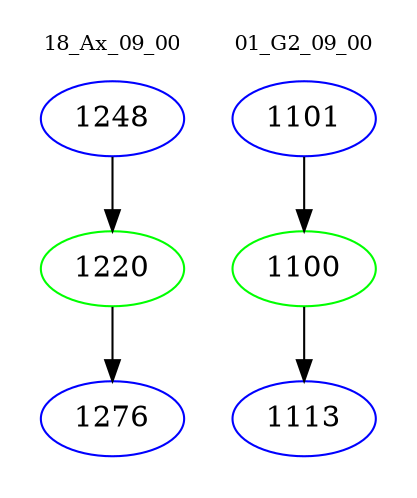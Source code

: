 digraph{
subgraph cluster_0 {
color = white
label = "18_Ax_09_00";
fontsize=10;
T0_1248 [label="1248", color="blue"]
T0_1248 -> T0_1220 [color="black"]
T0_1220 [label="1220", color="green"]
T0_1220 -> T0_1276 [color="black"]
T0_1276 [label="1276", color="blue"]
}
subgraph cluster_1 {
color = white
label = "01_G2_09_00";
fontsize=10;
T1_1101 [label="1101", color="blue"]
T1_1101 -> T1_1100 [color="black"]
T1_1100 [label="1100", color="green"]
T1_1100 -> T1_1113 [color="black"]
T1_1113 [label="1113", color="blue"]
}
}
